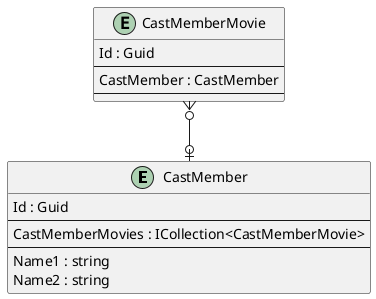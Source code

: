 @startuml

entity CastMember {
    Id : Guid
    --
    CastMemberMovies : ICollection<CastMemberMovie>
    ' CastMemberKeyCodePlaceholder
    --
    Name1 : string
    Name2 : string
    ' CastMemberPropertyCodePlaceholder
}

entity CastMemberMovie {
    Id : Guid
    --
    CastMember : CastMember
    ' CastMemberMovieKeyCodePlaceholder
    --
    ' CastMemberMoviePropertyCodePlaceholder
}

' EntityCodePlaceholder

CastMemberMovie }o--o| CastMember
' RelationshipCodePlaceholder

@enduml
